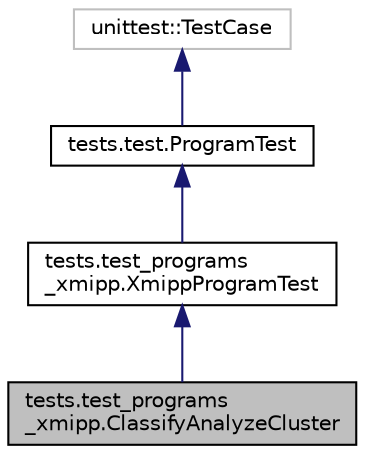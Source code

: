 digraph "tests.test_programs_xmipp.ClassifyAnalyzeCluster"
{
  edge [fontname="Helvetica",fontsize="10",labelfontname="Helvetica",labelfontsize="10"];
  node [fontname="Helvetica",fontsize="10",shape=record];
  Node0 [label="tests.test_programs\l_xmipp.ClassifyAnalyzeCluster",height=0.2,width=0.4,color="black", fillcolor="grey75", style="filled", fontcolor="black"];
  Node1 -> Node0 [dir="back",color="midnightblue",fontsize="10",style="solid",fontname="Helvetica"];
  Node1 [label="tests.test_programs\l_xmipp.XmippProgramTest",height=0.2,width=0.4,color="black", fillcolor="white", style="filled",URL="$classtests_1_1test__programs__xmipp_1_1XmippProgramTest.html"];
  Node2 -> Node1 [dir="back",color="midnightblue",fontsize="10",style="solid",fontname="Helvetica"];
  Node2 [label="tests.test.ProgramTest",height=0.2,width=0.4,color="black", fillcolor="white", style="filled",URL="$classtests_1_1test_1_1ProgramTest.html"];
  Node3 -> Node2 [dir="back",color="midnightblue",fontsize="10",style="solid",fontname="Helvetica"];
  Node3 [label="unittest::TestCase",height=0.2,width=0.4,color="grey75", fillcolor="white", style="filled"];
}
